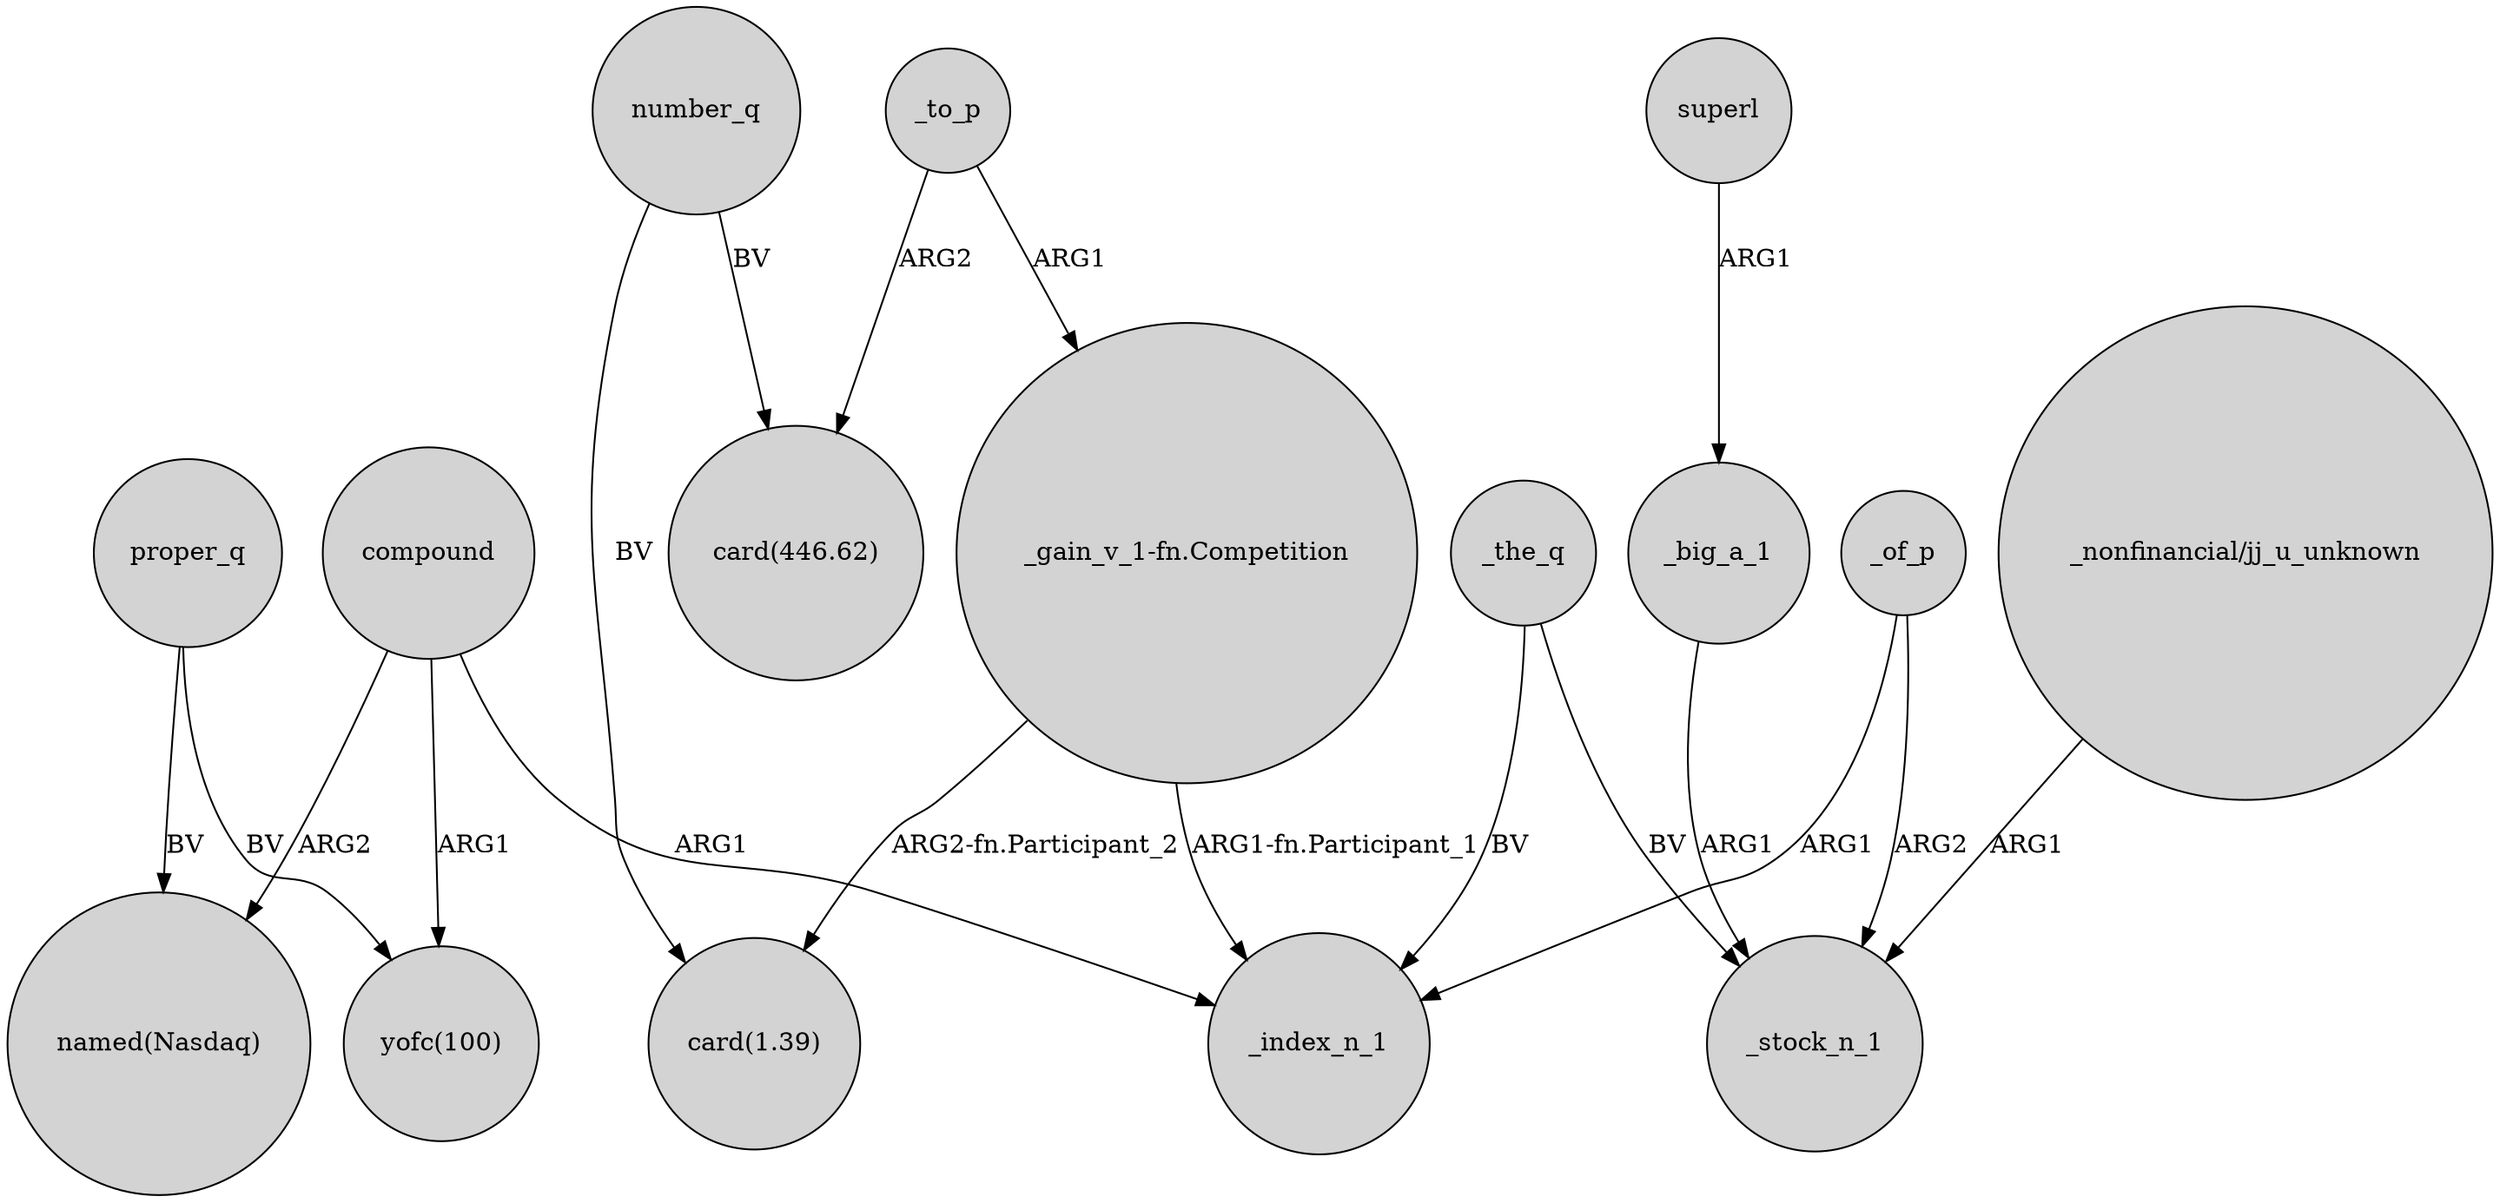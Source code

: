 digraph {
	node [shape=circle style=filled]
	_the_q -> _index_n_1 [label=BV]
	compound -> "named(Nasdaq)" [label=ARG2]
	proper_q -> "yofc(100)" [label=BV]
	_big_a_1 -> _stock_n_1 [label=ARG1]
	_the_q -> _stock_n_1 [label=BV]
	"_nonfinancial/jj_u_unknown" -> _stock_n_1 [label=ARG1]
	"_gain_v_1-fn.Competition" -> _index_n_1 [label="ARG1-fn.Participant_1"]
	compound -> "yofc(100)" [label=ARG1]
	_of_p -> _index_n_1 [label=ARG1]
	_of_p -> _stock_n_1 [label=ARG2]
	_to_p -> "_gain_v_1-fn.Competition" [label=ARG1]
	superl -> _big_a_1 [label=ARG1]
	number_q -> "card(446.62)" [label=BV]
	"_gain_v_1-fn.Competition" -> "card(1.39)" [label="ARG2-fn.Participant_2"]
	_to_p -> "card(446.62)" [label=ARG2]
	number_q -> "card(1.39)" [label=BV]
	compound -> _index_n_1 [label=ARG1]
	proper_q -> "named(Nasdaq)" [label=BV]
}
